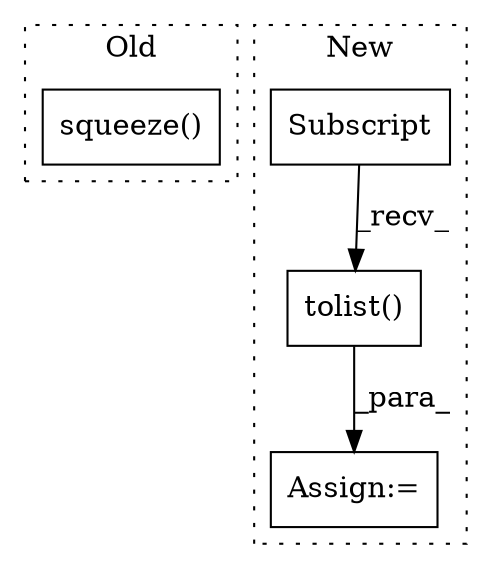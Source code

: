 digraph G {
subgraph cluster0 {
1 [label="squeeze()" a="75" s="993" l="20" shape="box"];
label = "Old";
style="dotted";
}
subgraph cluster1 {
2 [label="tolist()" a="75" s="975" l="19" shape="box"];
3 [label="Assign:=" a="68" s="972" l="3" shape="box"];
4 [label="Subscript" a="63" s="975,0" l="10,0" shape="box"];
label = "New";
style="dotted";
}
2 -> 3 [label="_para_"];
4 -> 2 [label="_recv_"];
}